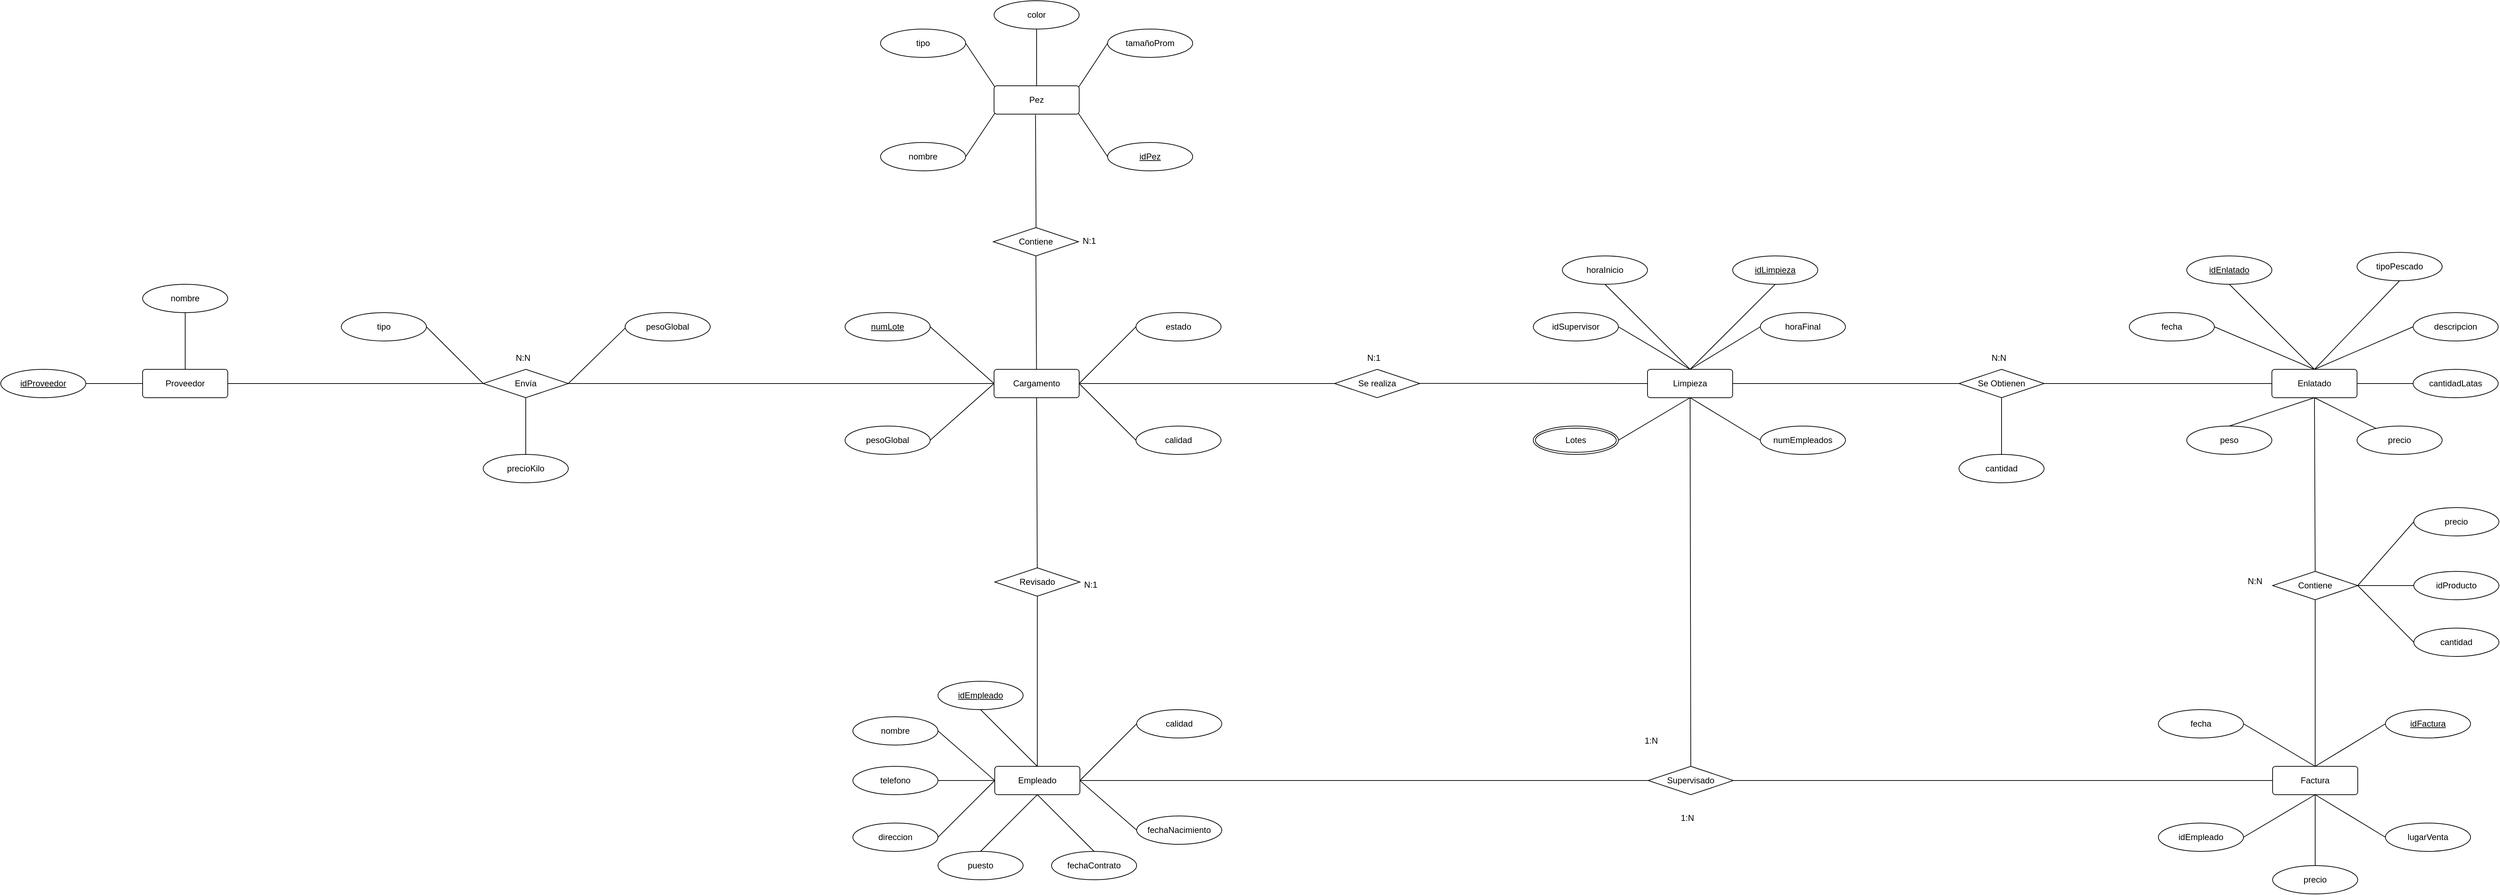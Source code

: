 <mxfile version="13.10.0" type="github">
  <diagram id="IwxbAkl_QF22f_hAsmUa" name="Page-1">
    <mxGraphModel dx="1062" dy="760" grid="1" gridSize="10" guides="1" tooltips="1" connect="1" arrows="1" fold="1" page="1" pageScale="1" pageWidth="827" pageHeight="1169" math="0" shadow="0">
      <root>
        <mxCell id="0" />
        <mxCell id="1" parent="0" />
        <mxCell id="pDHIlOoIZ7-gjcepys6I-13" value="Proveedor" style="rounded=1;arcSize=10;whiteSpace=wrap;html=1;align=center;" parent="1" vertex="1">
          <mxGeometry x="240" y="520" width="120" height="40" as="geometry" />
        </mxCell>
        <mxCell id="pDHIlOoIZ7-gjcepys6I-15" value="nombre" style="ellipse;whiteSpace=wrap;html=1;align=center;" parent="1" vertex="1">
          <mxGeometry x="240" y="400" width="120" height="40" as="geometry" />
        </mxCell>
        <mxCell id="pDHIlOoIZ7-gjcepys6I-18" value="idProveedor" style="ellipse;whiteSpace=wrap;html=1;align=center;fontStyle=4;" parent="1" vertex="1">
          <mxGeometry x="40" y="520" width="120" height="40" as="geometry" />
        </mxCell>
        <mxCell id="pDHIlOoIZ7-gjcepys6I-19" value="" style="endArrow=none;html=1;rounded=0;exitX=0;exitY=0.5;exitDx=0;exitDy=0;entryX=1;entryY=0.5;entryDx=0;entryDy=0;" parent="1" source="pDHIlOoIZ7-gjcepys6I-13" target="pDHIlOoIZ7-gjcepys6I-18" edge="1">
          <mxGeometry relative="1" as="geometry">
            <mxPoint x="210" y="480" as="sourcePoint" />
            <mxPoint x="210" y="560" as="targetPoint" />
          </mxGeometry>
        </mxCell>
        <mxCell id="pDHIlOoIZ7-gjcepys6I-20" value="" style="endArrow=none;html=1;rounded=0;exitX=0.5;exitY=0;exitDx=0;exitDy=0;entryX=0.5;entryY=1;entryDx=0;entryDy=0;" parent="1" source="pDHIlOoIZ7-gjcepys6I-13" target="pDHIlOoIZ7-gjcepys6I-15" edge="1">
          <mxGeometry relative="1" as="geometry">
            <mxPoint x="300" y="480" as="sourcePoint" />
            <mxPoint x="220" y="480" as="targetPoint" />
          </mxGeometry>
        </mxCell>
        <mxCell id="pDHIlOoIZ7-gjcepys6I-21" value="Envía" style="shape=rhombus;perimeter=rhombusPerimeter;whiteSpace=wrap;html=1;align=center;" parent="1" vertex="1">
          <mxGeometry x="720" y="520" width="120" height="40" as="geometry" />
        </mxCell>
        <mxCell id="pDHIlOoIZ7-gjcepys6I-22" value="N:N" style="text;strokeColor=none;fillColor=none;spacingLeft=4;spacingRight=4;overflow=hidden;rotatable=0;points=[[0,0.5],[1,0.5]];portConstraint=eastwest;fontSize=12;" parent="1" vertex="1">
          <mxGeometry x="760" y="490" width="40" height="30" as="geometry" />
        </mxCell>
        <mxCell id="pDHIlOoIZ7-gjcepys6I-23" value="" style="endArrow=none;html=1;rounded=0;exitX=1;exitY=0.5;exitDx=0;exitDy=0;entryX=0;entryY=0.5;entryDx=0;entryDy=0;" parent="1" source="pDHIlOoIZ7-gjcepys6I-13" target="pDHIlOoIZ7-gjcepys6I-21" edge="1">
          <mxGeometry relative="1" as="geometry">
            <mxPoint x="450" y="590" as="sourcePoint" />
            <mxPoint x="610" y="590" as="targetPoint" />
          </mxGeometry>
        </mxCell>
        <mxCell id="pDHIlOoIZ7-gjcepys6I-24" value="" style="endArrow=none;html=1;rounded=0;entryX=0;entryY=0.5;entryDx=0;entryDy=0;" parent="1" source="pDHIlOoIZ7-gjcepys6I-21" target="pDHIlOoIZ7-gjcepys6I-45" edge="1">
          <mxGeometry relative="1" as="geometry">
            <mxPoint x="760.0" y="539.41" as="sourcePoint" />
            <mxPoint x="1040.0" y="540" as="targetPoint" />
          </mxGeometry>
        </mxCell>
        <mxCell id="pDHIlOoIZ7-gjcepys6I-25" value="tipo" style="ellipse;whiteSpace=wrap;html=1;align=center;" parent="1" vertex="1">
          <mxGeometry x="520" y="440" width="120" height="40" as="geometry" />
        </mxCell>
        <mxCell id="pDHIlOoIZ7-gjcepys6I-27" value="" style="endArrow=none;html=1;rounded=0;exitX=1;exitY=0.5;exitDx=0;exitDy=0;" parent="1" source="pDHIlOoIZ7-gjcepys6I-25" edge="1">
          <mxGeometry relative="1" as="geometry">
            <mxPoint x="650" y="480" as="sourcePoint" />
            <mxPoint x="720" y="540" as="targetPoint" />
          </mxGeometry>
        </mxCell>
        <mxCell id="pDHIlOoIZ7-gjcepys6I-28" value="pesoGlobal" style="ellipse;whiteSpace=wrap;html=1;align=center;" parent="1" vertex="1">
          <mxGeometry x="920" y="440" width="120" height="40" as="geometry" />
        </mxCell>
        <mxCell id="pDHIlOoIZ7-gjcepys6I-29" value="" style="endArrow=none;html=1;rounded=0;exitX=0.002;exitY=0.542;exitDx=0;exitDy=0;entryX=1;entryY=0.5;entryDx=0;entryDy=0;exitPerimeter=0;" parent="1" source="pDHIlOoIZ7-gjcepys6I-28" target="pDHIlOoIZ7-gjcepys6I-21" edge="1">
          <mxGeometry relative="1" as="geometry">
            <mxPoint x="787" y="540" as="sourcePoint" />
            <mxPoint x="820" y="520" as="targetPoint" />
          </mxGeometry>
        </mxCell>
        <mxCell id="pDHIlOoIZ7-gjcepys6I-31" value="precioKilo" style="ellipse;whiteSpace=wrap;html=1;align=center;" parent="1" vertex="1">
          <mxGeometry x="720" y="640" width="120" height="40" as="geometry" />
        </mxCell>
        <mxCell id="pDHIlOoIZ7-gjcepys6I-33" value="" style="endArrow=none;html=1;rounded=0;exitX=0.5;exitY=1;exitDx=0;exitDy=0;entryX=0.5;entryY=0;entryDx=0;entryDy=0;" parent="1" source="pDHIlOoIZ7-gjcepys6I-21" target="pDHIlOoIZ7-gjcepys6I-31" edge="1">
          <mxGeometry relative="1" as="geometry">
            <mxPoint x="870" y="570" as="sourcePoint" />
            <mxPoint x="750" y="650" as="targetPoint" />
          </mxGeometry>
        </mxCell>
        <mxCell id="pDHIlOoIZ7-gjcepys6I-34" value="Pez" style="rounded=1;arcSize=10;whiteSpace=wrap;html=1;align=center;" parent="1" vertex="1">
          <mxGeometry x="1440" y="120" width="120" height="40" as="geometry" />
        </mxCell>
        <mxCell id="pDHIlOoIZ7-gjcepys6I-35" value="tamañoProm" style="ellipse;whiteSpace=wrap;html=1;align=center;" parent="1" vertex="1">
          <mxGeometry x="1600" y="40" width="120" height="40" as="geometry" />
        </mxCell>
        <mxCell id="pDHIlOoIZ7-gjcepys6I-36" value="nombre" style="ellipse;whiteSpace=wrap;html=1;align=center;" parent="1" vertex="1">
          <mxGeometry x="1280" y="200" width="120" height="40" as="geometry" />
        </mxCell>
        <mxCell id="pDHIlOoIZ7-gjcepys6I-37" value="tipo" style="ellipse;whiteSpace=wrap;html=1;align=center;" parent="1" vertex="1">
          <mxGeometry x="1280" y="40" width="120" height="40" as="geometry" />
        </mxCell>
        <mxCell id="pDHIlOoIZ7-gjcepys6I-38" value="color" style="ellipse;whiteSpace=wrap;html=1;align=center;" parent="1" vertex="1">
          <mxGeometry x="1440" width="120" height="40" as="geometry" />
        </mxCell>
        <mxCell id="pDHIlOoIZ7-gjcepys6I-39" value="idPez" style="ellipse;whiteSpace=wrap;html=1;align=center;fontStyle=4;" parent="1" vertex="1">
          <mxGeometry x="1600" y="200" width="120" height="40" as="geometry" />
        </mxCell>
        <mxCell id="pDHIlOoIZ7-gjcepys6I-40" value="" style="endArrow=none;html=1;rounded=0;exitX=0.5;exitY=1;exitDx=0;exitDy=0;entryX=0.5;entryY=0;entryDx=0;entryDy=0;" parent="1" source="pDHIlOoIZ7-gjcepys6I-38" target="pDHIlOoIZ7-gjcepys6I-34" edge="1">
          <mxGeometry relative="1" as="geometry">
            <mxPoint x="1250" y="300" as="sourcePoint" />
            <mxPoint x="1410" y="300" as="targetPoint" />
          </mxGeometry>
        </mxCell>
        <mxCell id="pDHIlOoIZ7-gjcepys6I-41" value="" style="endArrow=none;html=1;rounded=0;exitX=1;exitY=0.5;exitDx=0;exitDy=0;entryX=0.013;entryY=0.953;entryDx=0;entryDy=0;entryPerimeter=0;" parent="1" source="pDHIlOoIZ7-gjcepys6I-36" target="pDHIlOoIZ7-gjcepys6I-34" edge="1">
          <mxGeometry relative="1" as="geometry">
            <mxPoint x="1420" y="90" as="sourcePoint" />
            <mxPoint x="1420" y="170" as="targetPoint" />
          </mxGeometry>
        </mxCell>
        <mxCell id="pDHIlOoIZ7-gjcepys6I-42" value="" style="endArrow=none;html=1;rounded=0;entryX=0.988;entryY=0.96;entryDx=0;entryDy=0;exitX=0;exitY=0.5;exitDx=0;exitDy=0;entryPerimeter=0;" parent="1" source="pDHIlOoIZ7-gjcepys6I-39" target="pDHIlOoIZ7-gjcepys6I-34" edge="1">
          <mxGeometry relative="1" as="geometry">
            <mxPoint x="1630" y="160" as="sourcePoint" />
            <mxPoint x="1630" y="200" as="targetPoint" />
          </mxGeometry>
        </mxCell>
        <mxCell id="pDHIlOoIZ7-gjcepys6I-43" value="" style="endArrow=none;html=1;rounded=0;exitX=0;exitY=0.5;exitDx=0;exitDy=0;entryX=0.993;entryY=0.05;entryDx=0;entryDy=0;entryPerimeter=0;" parent="1" source="pDHIlOoIZ7-gjcepys6I-35" target="pDHIlOoIZ7-gjcepys6I-34" edge="1">
          <mxGeometry relative="1" as="geometry">
            <mxPoint x="1390" y="200" as="sourcePoint" />
            <mxPoint x="1460" y="180" as="targetPoint" />
          </mxGeometry>
        </mxCell>
        <mxCell id="pDHIlOoIZ7-gjcepys6I-44" value="" style="endArrow=none;html=1;rounded=0;exitX=1;exitY=0.5;exitDx=0;exitDy=0;entryX=0.01;entryY=0.042;entryDx=0;entryDy=0;entryPerimeter=0;" parent="1" source="pDHIlOoIZ7-gjcepys6I-37" target="pDHIlOoIZ7-gjcepys6I-34" edge="1">
          <mxGeometry relative="1" as="geometry">
            <mxPoint x="1440" y="240" as="sourcePoint" />
            <mxPoint x="1480" y="180" as="targetPoint" />
          </mxGeometry>
        </mxCell>
        <mxCell id="pDHIlOoIZ7-gjcepys6I-45" value="Cargamento" style="rounded=1;arcSize=10;whiteSpace=wrap;html=1;align=center;" parent="1" vertex="1">
          <mxGeometry x="1440" y="520" width="120" height="40" as="geometry" />
        </mxCell>
        <mxCell id="pDHIlOoIZ7-gjcepys6I-51" value="numLote" style="ellipse;whiteSpace=wrap;html=1;align=center;fontStyle=4;" parent="1" vertex="1">
          <mxGeometry x="1230" y="440" width="120" height="40" as="geometry" />
        </mxCell>
        <mxCell id="pDHIlOoIZ7-gjcepys6I-52" value="calidad" style="ellipse;whiteSpace=wrap;html=1;align=center;" parent="1" vertex="1">
          <mxGeometry x="1640" y="600" width="120" height="40" as="geometry" />
        </mxCell>
        <mxCell id="pDHIlOoIZ7-gjcepys6I-53" value="" style="endArrow=none;html=1;rounded=0;exitX=1;exitY=0.5;exitDx=0;exitDy=0;entryX=0;entryY=0.5;entryDx=0;entryDy=0;" parent="1" source="pDHIlOoIZ7-gjcepys6I-45" target="pDHIlOoIZ7-gjcepys6I-52" edge="1">
          <mxGeometry relative="1" as="geometry">
            <mxPoint x="1500.0" y="570" as="sourcePoint" />
            <mxPoint x="1620.0" y="650" as="targetPoint" />
          </mxGeometry>
        </mxCell>
        <mxCell id="pDHIlOoIZ7-gjcepys6I-54" value="" style="endArrow=none;html=1;rounded=0;entryX=0;entryY=0.5;entryDx=0;entryDy=0;exitX=1;exitY=0.5;exitDx=0;exitDy=0;" parent="1" source="pDHIlOoIZ7-gjcepys6I-51" target="pDHIlOoIZ7-gjcepys6I-45" edge="1">
          <mxGeometry relative="1" as="geometry">
            <mxPoint x="1499.41" y="440" as="sourcePoint" />
            <mxPoint x="1499.41" y="520" as="targetPoint" />
          </mxGeometry>
        </mxCell>
        <mxCell id="pDHIlOoIZ7-gjcepys6I-55" value="pesoGlobal" style="ellipse;whiteSpace=wrap;html=1;align=center;" parent="1" vertex="1">
          <mxGeometry x="1230" y="600" width="120" height="40" as="geometry" />
        </mxCell>
        <mxCell id="pDHIlOoIZ7-gjcepys6I-56" value="" style="endArrow=none;html=1;rounded=0;exitX=1;exitY=0.5;exitDx=0;exitDy=0;entryX=0;entryY=0.5;entryDx=0;entryDy=0;" parent="1" source="pDHIlOoIZ7-gjcepys6I-55" target="pDHIlOoIZ7-gjcepys6I-45" edge="1">
          <mxGeometry relative="1" as="geometry">
            <mxPoint x="1620" y="530.0" as="sourcePoint" />
            <mxPoint x="1570" y="520" as="targetPoint" />
          </mxGeometry>
        </mxCell>
        <mxCell id="pDHIlOoIZ7-gjcepys6I-57" value="estado" style="ellipse;whiteSpace=wrap;html=1;align=center;" parent="1" vertex="1">
          <mxGeometry x="1640" y="440" width="120" height="40" as="geometry" />
        </mxCell>
        <mxCell id="pDHIlOoIZ7-gjcepys6I-58" value="" style="endArrow=none;html=1;rounded=0;exitX=0;exitY=0.5;exitDx=0;exitDy=0;entryX=1;entryY=0.5;entryDx=0;entryDy=0;" parent="1" source="pDHIlOoIZ7-gjcepys6I-57" target="pDHIlOoIZ7-gjcepys6I-45" edge="1">
          <mxGeometry relative="1" as="geometry">
            <mxPoint x="1661.92" y="550" as="sourcePoint" />
            <mxPoint x="1560" y="591.16" as="targetPoint" />
          </mxGeometry>
        </mxCell>
        <mxCell id="s8OclJnJZNiFWNM1z5i_-1" value="Revisado" style="shape=rhombus;perimeter=rhombusPerimeter;whiteSpace=wrap;html=1;align=center;" parent="1" vertex="1">
          <mxGeometry x="1441" y="800" width="120" height="40" as="geometry" />
        </mxCell>
        <mxCell id="s8OclJnJZNiFWNM1z5i_-2" value="" style="endArrow=none;html=1;rounded=0;entryX=0.5;entryY=1;entryDx=0;entryDy=0;" parent="1" source="s8OclJnJZNiFWNM1z5i_-1" target="pDHIlOoIZ7-gjcepys6I-45" edge="1">
          <mxGeometry relative="1" as="geometry">
            <mxPoint x="1501" y="760" as="sourcePoint" />
            <mxPoint x="1781" y="760" as="targetPoint" />
          </mxGeometry>
        </mxCell>
        <mxCell id="s8OclJnJZNiFWNM1z5i_-4" value="" style="endArrow=none;html=1;rounded=0;entryX=0.5;entryY=0;entryDx=0;entryDy=0;" parent="1" source="s8OclJnJZNiFWNM1z5i_-1" target="s8OclJnJZNiFWNM1z5i_-5" edge="1">
          <mxGeometry relative="1" as="geometry">
            <mxPoint x="1581" y="859.8" as="sourcePoint" />
            <mxPoint x="1861" y="859.8" as="targetPoint" />
          </mxGeometry>
        </mxCell>
        <mxCell id="s8OclJnJZNiFWNM1z5i_-5" value="Empleado" style="rounded=1;arcSize=10;whiteSpace=wrap;html=1;align=center;" parent="1" vertex="1">
          <mxGeometry x="1441" y="1080" width="120" height="40" as="geometry" />
        </mxCell>
        <mxCell id="s8OclJnJZNiFWNM1z5i_-9" value="Contiene" style="shape=rhombus;perimeter=rhombusPerimeter;whiteSpace=wrap;html=1;align=center;" parent="1" vertex="1">
          <mxGeometry x="1439" y="320" width="120" height="40" as="geometry" />
        </mxCell>
        <mxCell id="s8OclJnJZNiFWNM1z5i_-11" value="idEmpleado" style="ellipse;whiteSpace=wrap;html=1;align=center;fontStyle=4;" parent="1" vertex="1">
          <mxGeometry x="1361" y="960" width="120" height="40" as="geometry" />
        </mxCell>
        <mxCell id="s8OclJnJZNiFWNM1z5i_-12" value="telefono" style="ellipse;whiteSpace=wrap;html=1;align=center;" parent="1" vertex="1">
          <mxGeometry x="1241" y="1080" width="120" height="40" as="geometry" />
        </mxCell>
        <mxCell id="s8OclJnJZNiFWNM1z5i_-13" value="calidad" style="ellipse;whiteSpace=wrap;html=1;align=center;" parent="1" vertex="1">
          <mxGeometry x="1641" y="1000" width="120" height="40" as="geometry" />
        </mxCell>
        <mxCell id="s8OclJnJZNiFWNM1z5i_-14" value="nombre" style="ellipse;whiteSpace=wrap;html=1;align=center;" parent="1" vertex="1">
          <mxGeometry x="1241" y="1010" width="120" height="40" as="geometry" />
        </mxCell>
        <mxCell id="s8OclJnJZNiFWNM1z5i_-15" value="direccion" style="ellipse;whiteSpace=wrap;html=1;align=center;" parent="1" vertex="1">
          <mxGeometry x="1241" y="1160" width="120" height="40" as="geometry" />
        </mxCell>
        <mxCell id="s8OclJnJZNiFWNM1z5i_-16" value="fechaContrato" style="ellipse;whiteSpace=wrap;html=1;align=center;" parent="1" vertex="1">
          <mxGeometry x="1521" y="1200" width="120" height="40" as="geometry" />
        </mxCell>
        <mxCell id="s8OclJnJZNiFWNM1z5i_-18" value="puesto" style="ellipse;whiteSpace=wrap;html=1;align=center;" parent="1" vertex="1">
          <mxGeometry x="1361" y="1200" width="120" height="40" as="geometry" />
        </mxCell>
        <mxCell id="s8OclJnJZNiFWNM1z5i_-19" value="fechaNacimiento" style="ellipse;whiteSpace=wrap;html=1;align=center;" parent="1" vertex="1">
          <mxGeometry x="1641" y="1150" width="120" height="40" as="geometry" />
        </mxCell>
        <mxCell id="s8OclJnJZNiFWNM1z5i_-20" value="" style="endArrow=none;html=1;rounded=0;exitX=1;exitY=0.5;exitDx=0;exitDy=0;entryX=0;entryY=0.5;entryDx=0;entryDy=0;" parent="1" source="s8OclJnJZNiFWNM1z5i_-12" target="s8OclJnJZNiFWNM1z5i_-5" edge="1">
          <mxGeometry relative="1" as="geometry">
            <mxPoint x="1521" y="1100" as="sourcePoint" />
            <mxPoint x="1443" y="1119" as="targetPoint" />
          </mxGeometry>
        </mxCell>
        <mxCell id="s8OclJnJZNiFWNM1z5i_-21" value="" style="endArrow=none;html=1;rounded=0;exitX=1;exitY=0.5;exitDx=0;exitDy=0;entryX=0;entryY=0.5;entryDx=0;entryDy=0;" parent="1" source="s8OclJnJZNiFWNM1z5i_-14" target="s8OclJnJZNiFWNM1z5i_-5" edge="1">
          <mxGeometry relative="1" as="geometry">
            <mxPoint x="1380.94" y="1106.68" as="sourcePoint" />
            <mxPoint x="1451" y="1070" as="targetPoint" />
          </mxGeometry>
        </mxCell>
        <mxCell id="s8OclJnJZNiFWNM1z5i_-22" value="" style="endArrow=none;html=1;rounded=0;entryX=0;entryY=0.5;entryDx=0;entryDy=0;exitX=1;exitY=0.5;exitDx=0;exitDy=0;" parent="1" source="s8OclJnJZNiFWNM1z5i_-15" target="s8OclJnJZNiFWNM1z5i_-5" edge="1">
          <mxGeometry relative="1" as="geometry">
            <mxPoint x="1380" y="1200" as="sourcePoint" />
            <mxPoint x="1462.2" y="1179.12" as="targetPoint" />
          </mxGeometry>
        </mxCell>
        <mxCell id="s8OclJnJZNiFWNM1z5i_-23" value="" style="endArrow=none;html=1;rounded=0;exitX=0.5;exitY=1;exitDx=0;exitDy=0;entryX=0.5;entryY=0;entryDx=0;entryDy=0;" parent="1" source="s8OclJnJZNiFWNM1z5i_-11" target="s8OclJnJZNiFWNM1z5i_-5" edge="1">
          <mxGeometry relative="1" as="geometry">
            <mxPoint x="1421" y="1020" as="sourcePoint" />
            <mxPoint x="1501" y="1050" as="targetPoint" />
          </mxGeometry>
        </mxCell>
        <mxCell id="s8OclJnJZNiFWNM1z5i_-24" value="" style="endArrow=none;html=1;rounded=0;entryX=0.5;entryY=1;entryDx=0;entryDy=0;exitX=0.5;exitY=0;exitDx=0;exitDy=0;" parent="1" source="s8OclJnJZNiFWNM1z5i_-18" target="s8OclJnJZNiFWNM1z5i_-5" edge="1">
          <mxGeometry relative="1" as="geometry">
            <mxPoint x="1391.0" y="1210" as="sourcePoint" />
            <mxPoint x="1452.44" y="1128.28" as="targetPoint" />
          </mxGeometry>
        </mxCell>
        <mxCell id="s8OclJnJZNiFWNM1z5i_-25" value="" style="endArrow=none;html=1;rounded=0;entryX=0;entryY=0.5;entryDx=0;entryDy=0;exitX=1;exitY=0.5;exitDx=0;exitDy=0;" parent="1" source="s8OclJnJZNiFWNM1z5i_-5" target="s8OclJnJZNiFWNM1z5i_-13" edge="1">
          <mxGeometry relative="1" as="geometry">
            <mxPoint x="1550.28" y="1100.86" as="sourcePoint" />
            <mxPoint x="1611.72" y="1019.14" as="targetPoint" />
          </mxGeometry>
        </mxCell>
        <mxCell id="s8OclJnJZNiFWNM1z5i_-26" value="" style="endArrow=none;html=1;rounded=0;entryX=0.5;entryY=1;entryDx=0;entryDy=0;exitX=0.5;exitY=0;exitDx=0;exitDy=0;" parent="1" source="s8OclJnJZNiFWNM1z5i_-16" target="s8OclJnJZNiFWNM1z5i_-5" edge="1">
          <mxGeometry relative="1" as="geometry">
            <mxPoint x="1631" y="1190.72" as="sourcePoint" />
            <mxPoint x="1569.08" y="1110" as="targetPoint" />
          </mxGeometry>
        </mxCell>
        <mxCell id="s8OclJnJZNiFWNM1z5i_-27" value="" style="endArrow=none;html=1;rounded=0;entryX=1;entryY=0.5;entryDx=0;entryDy=0;exitX=0;exitY=0.5;exitDx=0;exitDy=0;" parent="1" source="s8OclJnJZNiFWNM1z5i_-19" target="s8OclJnJZNiFWNM1z5i_-5" edge="1">
          <mxGeometry relative="1" as="geometry">
            <mxPoint x="1651" y="1110" as="sourcePoint" />
            <mxPoint x="1571" y="1080" as="targetPoint" />
          </mxGeometry>
        </mxCell>
        <mxCell id="s8OclJnJZNiFWNM1z5i_-28" value="N:1" style="text;strokeColor=none;fillColor=none;spacingLeft=4;spacingRight=4;overflow=hidden;rotatable=0;points=[[0,0.5],[1,0.5]];portConstraint=eastwest;fontSize=12;" parent="1" vertex="1">
          <mxGeometry x="1559" y="325" width="40" height="30" as="geometry" />
        </mxCell>
        <mxCell id="s8OclJnJZNiFWNM1z5i_-32" value="" style="endArrow=none;html=1;rounded=0;entryX=0.5;entryY=1;entryDx=0;entryDy=0;" parent="1" source="pDHIlOoIZ7-gjcepys6I-45" target="s8OclJnJZNiFWNM1z5i_-9" edge="1">
          <mxGeometry relative="1" as="geometry">
            <mxPoint x="1499.58" y="520" as="sourcePoint" />
            <mxPoint x="1499.58" y="360" as="targetPoint" />
          </mxGeometry>
        </mxCell>
        <mxCell id="s8OclJnJZNiFWNM1z5i_-33" value="" style="endArrow=none;html=1;rounded=0;entryX=0.487;entryY=1.023;entryDx=0;entryDy=0;exitX=0.502;exitY=0.011;exitDx=0;exitDy=0;exitPerimeter=0;entryPerimeter=0;" parent="1" source="s8OclJnJZNiFWNM1z5i_-9" target="pDHIlOoIZ7-gjcepys6I-34" edge="1">
          <mxGeometry relative="1" as="geometry">
            <mxPoint x="1499" y="319" as="sourcePoint" />
            <mxPoint x="1498.56" y="150" as="targetPoint" />
          </mxGeometry>
        </mxCell>
        <mxCell id="s8OclJnJZNiFWNM1z5i_-34" value="Se realiza" style="shape=rhombus;perimeter=rhombusPerimeter;whiteSpace=wrap;html=1;align=center;" parent="1" vertex="1">
          <mxGeometry x="1920" y="520" width="120" height="40" as="geometry" />
        </mxCell>
        <mxCell id="s8OclJnJZNiFWNM1z5i_-35" value="" style="endArrow=none;html=1;rounded=0;exitX=1;exitY=0.5;exitDx=0;exitDy=0;" parent="1" source="pDHIlOoIZ7-gjcepys6I-45" target="s8OclJnJZNiFWNM1z5i_-34" edge="1">
          <mxGeometry relative="1" as="geometry">
            <mxPoint x="1830" y="585" as="sourcePoint" />
            <mxPoint x="1830" y="785.0" as="targetPoint" />
          </mxGeometry>
        </mxCell>
        <mxCell id="s8OclJnJZNiFWNM1z5i_-36" value="" style="endArrow=none;html=1;rounded=0;exitX=0.995;exitY=0.497;exitDx=0;exitDy=0;exitPerimeter=0;" parent="1" source="s8OclJnJZNiFWNM1z5i_-34" target="s8OclJnJZNiFWNM1z5i_-37" edge="1">
          <mxGeometry relative="1" as="geometry">
            <mxPoint x="2070" y="539.66" as="sourcePoint" />
            <mxPoint x="2430.0" y="539.66" as="targetPoint" />
          </mxGeometry>
        </mxCell>
        <mxCell id="s8OclJnJZNiFWNM1z5i_-37" value="Limpieza" style="rounded=1;arcSize=10;whiteSpace=wrap;html=1;align=center;" parent="1" vertex="1">
          <mxGeometry x="2361" y="520" width="120" height="40" as="geometry" />
        </mxCell>
        <mxCell id="s8OclJnJZNiFWNM1z5i_-40" value="idLimpieza" style="ellipse;whiteSpace=wrap;html=1;align=center;fontStyle=4;" parent="1" vertex="1">
          <mxGeometry x="2481" y="360" width="120" height="40" as="geometry" />
        </mxCell>
        <mxCell id="s8OclJnJZNiFWNM1z5i_-41" value="" style="endArrow=none;html=1;rounded=0;exitX=0.5;exitY=1;exitDx=0;exitDy=0;entryX=0.5;entryY=0;entryDx=0;entryDy=0;" parent="1" source="s8OclJnJZNiFWNM1z5i_-40" target="s8OclJnJZNiFWNM1z5i_-37" edge="1">
          <mxGeometry relative="1" as="geometry">
            <mxPoint x="2420" y="440" as="sourcePoint" />
            <mxPoint x="2340" y="520" as="targetPoint" />
          </mxGeometry>
        </mxCell>
        <mxCell id="s8OclJnJZNiFWNM1z5i_-42" value="horaInicio" style="ellipse;whiteSpace=wrap;html=1;align=center;" parent="1" vertex="1">
          <mxGeometry x="2241" y="360" width="120" height="40" as="geometry" />
        </mxCell>
        <mxCell id="s8OclJnJZNiFWNM1z5i_-43" value="" style="endArrow=none;html=1;rounded=0;exitX=0.5;exitY=1;exitDx=0;exitDy=0;entryX=0.5;entryY=0;entryDx=0;entryDy=0;" parent="1" source="s8OclJnJZNiFWNM1z5i_-42" target="s8OclJnJZNiFWNM1z5i_-37" edge="1">
          <mxGeometry relative="1" as="geometry">
            <mxPoint x="2431" y="450" as="sourcePoint" />
            <mxPoint x="2431" y="530" as="targetPoint" />
          </mxGeometry>
        </mxCell>
        <mxCell id="s8OclJnJZNiFWNM1z5i_-44" value="horaFinal" style="ellipse;whiteSpace=wrap;html=1;align=center;" parent="1" vertex="1">
          <mxGeometry x="2520" y="440" width="120" height="40" as="geometry" />
        </mxCell>
        <mxCell id="s8OclJnJZNiFWNM1z5i_-45" value="" style="endArrow=none;html=1;rounded=0;exitX=0;exitY=0.5;exitDx=0;exitDy=0;entryX=0.5;entryY=0;entryDx=0;entryDy=0;" parent="1" source="s8OclJnJZNiFWNM1z5i_-44" target="s8OclJnJZNiFWNM1z5i_-37" edge="1">
          <mxGeometry relative="1" as="geometry">
            <mxPoint x="2470" y="475" as="sourcePoint" />
            <mxPoint x="2571" y="535" as="targetPoint" />
          </mxGeometry>
        </mxCell>
        <mxCell id="s8OclJnJZNiFWNM1z5i_-46" value="numEmpleados" style="ellipse;whiteSpace=wrap;html=1;align=center;" parent="1" vertex="1">
          <mxGeometry x="2520" y="600" width="120" height="40" as="geometry" />
        </mxCell>
        <mxCell id="s8OclJnJZNiFWNM1z5i_-48" value="idSupervisor" style="ellipse;whiteSpace=wrap;html=1;align=center;" parent="1" vertex="1">
          <mxGeometry x="2200" y="440" width="120" height="40" as="geometry" />
        </mxCell>
        <mxCell id="s8OclJnJZNiFWNM1z5i_-51" value="Lotes" style="ellipse;shape=doubleEllipse;margin=3;whiteSpace=wrap;html=1;align=center;" parent="1" vertex="1">
          <mxGeometry x="2200" y="600" width="120" height="40" as="geometry" />
        </mxCell>
        <mxCell id="s8OclJnJZNiFWNM1z5i_-52" value="" style="endArrow=none;html=1;rounded=0;exitX=1;exitY=0.5;exitDx=0;exitDy=0;entryX=0.5;entryY=0;entryDx=0;entryDy=0;" parent="1" source="s8OclJnJZNiFWNM1z5i_-48" target="s8OclJnJZNiFWNM1z5i_-37" edge="1">
          <mxGeometry relative="1" as="geometry">
            <mxPoint x="2350" y="560" as="sourcePoint" />
            <mxPoint x="2451" y="620" as="targetPoint" />
          </mxGeometry>
        </mxCell>
        <mxCell id="s8OclJnJZNiFWNM1z5i_-53" value="" style="endArrow=none;html=1;rounded=0;exitX=1;exitY=0.5;exitDx=0;exitDy=0;entryX=0.5;entryY=1;entryDx=0;entryDy=0;" parent="1" source="s8OclJnJZNiFWNM1z5i_-51" target="s8OclJnJZNiFWNM1z5i_-37" edge="1">
          <mxGeometry relative="1" as="geometry">
            <mxPoint x="2330" y="630" as="sourcePoint" />
            <mxPoint x="2431" y="570" as="targetPoint" />
          </mxGeometry>
        </mxCell>
        <mxCell id="s8OclJnJZNiFWNM1z5i_-54" value="" style="endArrow=none;html=1;rounded=0;exitX=0;exitY=0.5;exitDx=0;exitDy=0;entryX=0.5;entryY=1;entryDx=0;entryDy=0;" parent="1" source="s8OclJnJZNiFWNM1z5i_-46" target="s8OclJnJZNiFWNM1z5i_-37" edge="1">
          <mxGeometry relative="1" as="geometry">
            <mxPoint x="2430" y="650" as="sourcePoint" />
            <mxPoint x="2431" y="570" as="targetPoint" />
          </mxGeometry>
        </mxCell>
        <mxCell id="s8OclJnJZNiFWNM1z5i_-55" value="Enlatado" style="rounded=1;arcSize=10;whiteSpace=wrap;html=1;align=center;" parent="1" vertex="1">
          <mxGeometry x="3241" y="520" width="120" height="40" as="geometry" />
        </mxCell>
        <mxCell id="s8OclJnJZNiFWNM1z5i_-56" value="idEnlatado" style="ellipse;whiteSpace=wrap;html=1;align=center;fontStyle=4;" parent="1" vertex="1">
          <mxGeometry x="3121" y="360" width="120" height="40" as="geometry" />
        </mxCell>
        <mxCell id="s8OclJnJZNiFWNM1z5i_-57" value="" style="endArrow=none;html=1;rounded=0;exitX=0.5;exitY=1;exitDx=0;exitDy=0;entryX=0.5;entryY=0;entryDx=0;entryDy=0;" parent="1" source="s8OclJnJZNiFWNM1z5i_-56" target="s8OclJnJZNiFWNM1z5i_-55" edge="1">
          <mxGeometry relative="1" as="geometry">
            <mxPoint x="3300" y="430" as="sourcePoint" />
            <mxPoint x="3220" y="510" as="targetPoint" />
          </mxGeometry>
        </mxCell>
        <mxCell id="s8OclJnJZNiFWNM1z5i_-60" value="tipoPescado" style="ellipse;whiteSpace=wrap;html=1;align=center;" parent="1" vertex="1">
          <mxGeometry x="3361" y="355" width="120" height="40" as="geometry" />
        </mxCell>
        <mxCell id="s8OclJnJZNiFWNM1z5i_-61" value="" style="endArrow=none;html=1;rounded=0;exitX=0.5;exitY=1;exitDx=0;exitDy=0;entryX=0.5;entryY=0;entryDx=0;entryDy=0;" parent="1" source="s8OclJnJZNiFWNM1z5i_-60" target="s8OclJnJZNiFWNM1z5i_-55" edge="1">
          <mxGeometry relative="1" as="geometry">
            <mxPoint x="3350" y="465" as="sourcePoint" />
            <mxPoint x="3451" y="525" as="targetPoint" />
          </mxGeometry>
        </mxCell>
        <mxCell id="s8OclJnJZNiFWNM1z5i_-62" value="cantidadLatas" style="ellipse;whiteSpace=wrap;html=1;align=center;" parent="1" vertex="1">
          <mxGeometry x="3440" y="520" width="120" height="40" as="geometry" />
        </mxCell>
        <mxCell id="s8OclJnJZNiFWNM1z5i_-63" value="peso" style="ellipse;whiteSpace=wrap;html=1;align=center;" parent="1" vertex="1">
          <mxGeometry x="3121" y="600" width="120" height="40" as="geometry" />
        </mxCell>
        <mxCell id="s8OclJnJZNiFWNM1z5i_-65" value="" style="endArrow=none;html=1;rounded=0;exitX=0.5;exitY=0;exitDx=0;exitDy=0;entryX=0.5;entryY=1;entryDx=0;entryDy=0;" parent="1" source="s8OclJnJZNiFWNM1z5i_-63" target="s8OclJnJZNiFWNM1z5i_-55" edge="1">
          <mxGeometry relative="1" as="geometry">
            <mxPoint x="3230" y="550" as="sourcePoint" />
            <mxPoint x="3331" y="610" as="targetPoint" />
          </mxGeometry>
        </mxCell>
        <mxCell id="s8OclJnJZNiFWNM1z5i_-67" value="" style="endArrow=none;html=1;rounded=0;exitX=0;exitY=0.5;exitDx=0;exitDy=0;entryX=1;entryY=0.5;entryDx=0;entryDy=0;" parent="1" source="s8OclJnJZNiFWNM1z5i_-62" target="s8OclJnJZNiFWNM1z5i_-55" edge="1">
          <mxGeometry relative="1" as="geometry">
            <mxPoint x="3310" y="640" as="sourcePoint" />
            <mxPoint x="3311" y="560" as="targetPoint" />
          </mxGeometry>
        </mxCell>
        <mxCell id="s8OclJnJZNiFWNM1z5i_-68" value="fecha" style="ellipse;whiteSpace=wrap;html=1;align=center;" parent="1" vertex="1">
          <mxGeometry x="3040" y="440" width="120" height="40" as="geometry" />
        </mxCell>
        <mxCell id="s8OclJnJZNiFWNM1z5i_-69" value="precio" style="ellipse;whiteSpace=wrap;html=1;align=center;" parent="1" vertex="1">
          <mxGeometry x="3361" y="600" width="120" height="40" as="geometry" />
        </mxCell>
        <mxCell id="s8OclJnJZNiFWNM1z5i_-70" value="" style="endArrow=none;html=1;rounded=0;exitX=0.5;exitY=0;exitDx=0;exitDy=0;entryX=1;entryY=0.5;entryDx=0;entryDy=0;" parent="1" source="s8OclJnJZNiFWNM1z5i_-55" target="s8OclJnJZNiFWNM1z5i_-68" edge="1">
          <mxGeometry relative="1" as="geometry">
            <mxPoint x="3299" y="510" as="sourcePoint" />
            <mxPoint x="3200" y="450" as="targetPoint" />
          </mxGeometry>
        </mxCell>
        <mxCell id="s8OclJnJZNiFWNM1z5i_-71" value="" style="endArrow=none;html=1;rounded=0;entryX=0.5;entryY=1;entryDx=0;entryDy=0;" parent="1" source="s8OclJnJZNiFWNM1z5i_-69" target="s8OclJnJZNiFWNM1z5i_-55" edge="1">
          <mxGeometry relative="1" as="geometry">
            <mxPoint x="3369" y="650" as="sourcePoint" />
            <mxPoint x="3270" y="590" as="targetPoint" />
          </mxGeometry>
        </mxCell>
        <mxCell id="s8OclJnJZNiFWNM1z5i_-72" value="descripcion" style="ellipse;whiteSpace=wrap;html=1;align=center;" parent="1" vertex="1">
          <mxGeometry x="3440" y="440" width="120" height="40" as="geometry" />
        </mxCell>
        <mxCell id="s8OclJnJZNiFWNM1z5i_-73" value="" style="endArrow=none;html=1;rounded=0;entryX=0.5;entryY=0;entryDx=0;entryDy=0;exitX=0;exitY=0.5;exitDx=0;exitDy=0;" parent="1" source="s8OclJnJZNiFWNM1z5i_-72" target="s8OclJnJZNiFWNM1z5i_-55" edge="1">
          <mxGeometry relative="1" as="geometry">
            <mxPoint x="3410" y="630" as="sourcePoint" />
            <mxPoint x="3410" y="550" as="targetPoint" />
          </mxGeometry>
        </mxCell>
        <mxCell id="s8OclJnJZNiFWNM1z5i_-74" value="Factura" style="rounded=1;arcSize=10;whiteSpace=wrap;html=1;align=center;" parent="1" vertex="1">
          <mxGeometry x="3242" y="1080" width="120" height="40" as="geometry" />
        </mxCell>
        <mxCell id="s8OclJnJZNiFWNM1z5i_-75" value="idFactura" style="ellipse;whiteSpace=wrap;html=1;align=center;fontStyle=4;" parent="1" vertex="1">
          <mxGeometry x="3401" y="1000" width="120" height="40" as="geometry" />
        </mxCell>
        <mxCell id="s8OclJnJZNiFWNM1z5i_-76" value="" style="endArrow=none;html=1;rounded=0;exitX=0;exitY=0.5;exitDx=0;exitDy=0;entryX=0.5;entryY=0;entryDx=0;entryDy=0;" parent="1" source="s8OclJnJZNiFWNM1z5i_-75" target="s8OclJnJZNiFWNM1z5i_-74" edge="1">
          <mxGeometry relative="1" as="geometry">
            <mxPoint x="3301" y="990" as="sourcePoint" />
            <mxPoint x="3221" y="1070" as="targetPoint" />
          </mxGeometry>
        </mxCell>
        <mxCell id="s8OclJnJZNiFWNM1z5i_-77" value="lugarVenta" style="ellipse;whiteSpace=wrap;html=1;align=center;" parent="1" vertex="1">
          <mxGeometry x="3401" y="1160" width="120" height="40" as="geometry" />
        </mxCell>
        <mxCell id="s8OclJnJZNiFWNM1z5i_-78" value="" style="endArrow=none;html=1;rounded=0;exitX=0;exitY=0.5;exitDx=0;exitDy=0;entryX=0.5;entryY=1;entryDx=0;entryDy=0;" parent="1" source="s8OclJnJZNiFWNM1z5i_-77" target="s8OclJnJZNiFWNM1z5i_-74" edge="1">
          <mxGeometry relative="1" as="geometry">
            <mxPoint x="3351" y="1025" as="sourcePoint" />
            <mxPoint x="3452" y="1085" as="targetPoint" />
          </mxGeometry>
        </mxCell>
        <mxCell id="s8OclJnJZNiFWNM1z5i_-79" value="cantidad" style="ellipse;whiteSpace=wrap;html=1;align=center;" parent="1" vertex="1">
          <mxGeometry x="3441" y="885" width="120" height="40" as="geometry" />
        </mxCell>
        <mxCell id="s8OclJnJZNiFWNM1z5i_-80" value="idEmpleado" style="ellipse;whiteSpace=wrap;html=1;align=center;" parent="1" vertex="1">
          <mxGeometry x="3081" y="1160" width="120" height="40" as="geometry" />
        </mxCell>
        <mxCell id="s8OclJnJZNiFWNM1z5i_-81" value="" style="endArrow=none;html=1;rounded=0;exitX=1;exitY=0.5;exitDx=0;exitDy=0;entryX=0.5;entryY=1;entryDx=0;entryDy=0;" parent="1" source="s8OclJnJZNiFWNM1z5i_-80" target="s8OclJnJZNiFWNM1z5i_-74" edge="1">
          <mxGeometry relative="1" as="geometry">
            <mxPoint x="3231" y="1110" as="sourcePoint" />
            <mxPoint x="3332" y="1170" as="targetPoint" />
          </mxGeometry>
        </mxCell>
        <mxCell id="s8OclJnJZNiFWNM1z5i_-82" value="" style="endArrow=none;html=1;rounded=0;exitX=0;exitY=0.5;exitDx=0;exitDy=0;entryX=1;entryY=0.5;entryDx=0;entryDy=0;" parent="1" source="s8OclJnJZNiFWNM1z5i_-79" target="0-uGPV5-aPF-ZdN6F68P-18" edge="1">
          <mxGeometry relative="1" as="geometry">
            <mxPoint x="3311" y="1165" as="sourcePoint" />
            <mxPoint x="3312" y="1085" as="targetPoint" />
          </mxGeometry>
        </mxCell>
        <mxCell id="s8OclJnJZNiFWNM1z5i_-83" value="fecha" style="ellipse;whiteSpace=wrap;html=1;align=center;" parent="1" vertex="1">
          <mxGeometry x="3081" y="1000" width="120" height="40" as="geometry" />
        </mxCell>
        <mxCell id="s8OclJnJZNiFWNM1z5i_-84" value="precio" style="ellipse;whiteSpace=wrap;html=1;align=center;" parent="1" vertex="1">
          <mxGeometry x="3242" y="1220" width="120" height="40" as="geometry" />
        </mxCell>
        <mxCell id="s8OclJnJZNiFWNM1z5i_-85" value="" style="endArrow=none;html=1;rounded=0;exitX=0.5;exitY=0;exitDx=0;exitDy=0;entryX=1;entryY=0.5;entryDx=0;entryDy=0;" parent="1" source="s8OclJnJZNiFWNM1z5i_-74" target="s8OclJnJZNiFWNM1z5i_-83" edge="1">
          <mxGeometry relative="1" as="geometry">
            <mxPoint x="3300" y="1070" as="sourcePoint" />
            <mxPoint x="3201" y="1010" as="targetPoint" />
          </mxGeometry>
        </mxCell>
        <mxCell id="s8OclJnJZNiFWNM1z5i_-86" value="" style="endArrow=none;html=1;rounded=0;entryX=0.5;entryY=1;entryDx=0;entryDy=0;" parent="1" source="s8OclJnJZNiFWNM1z5i_-84" target="s8OclJnJZNiFWNM1z5i_-74" edge="1">
          <mxGeometry relative="1" as="geometry">
            <mxPoint x="3370" y="1210" as="sourcePoint" />
            <mxPoint x="3271" y="1150" as="targetPoint" />
          </mxGeometry>
        </mxCell>
        <mxCell id="s8OclJnJZNiFWNM1z5i_-87" value="idProducto" style="ellipse;whiteSpace=wrap;html=1;align=center;" parent="1" vertex="1">
          <mxGeometry x="3441" y="805" width="120" height="40" as="geometry" />
        </mxCell>
        <mxCell id="s8OclJnJZNiFWNM1z5i_-88" value="" style="endArrow=none;html=1;rounded=0;entryX=1;entryY=0.5;entryDx=0;entryDy=0;exitX=0;exitY=0.5;exitDx=0;exitDy=0;" parent="1" source="s8OclJnJZNiFWNM1z5i_-87" target="0-uGPV5-aPF-ZdN6F68P-18" edge="1">
          <mxGeometry relative="1" as="geometry">
            <mxPoint x="3411" y="1155" as="sourcePoint" />
            <mxPoint x="3411" y="1075" as="targetPoint" />
          </mxGeometry>
        </mxCell>
        <mxCell id="0-uGPV5-aPF-ZdN6F68P-1" value="Se Obtienen" style="shape=rhombus;perimeter=rhombusPerimeter;whiteSpace=wrap;html=1;align=center;" parent="1" vertex="1">
          <mxGeometry x="2800" y="520" width="120" height="40" as="geometry" />
        </mxCell>
        <mxCell id="0-uGPV5-aPF-ZdN6F68P-2" value="" style="endArrow=none;html=1;rounded=0;" parent="1" source="s8OclJnJZNiFWNM1z5i_-37" target="0-uGPV5-aPF-ZdN6F68P-1" edge="1">
          <mxGeometry relative="1" as="geometry">
            <mxPoint x="2481" y="539.97" as="sourcePoint" />
            <mxPoint x="2802.0" y="539.29" as="targetPoint" />
          </mxGeometry>
        </mxCell>
        <mxCell id="0-uGPV5-aPF-ZdN6F68P-3" value="" style="endArrow=none;html=1;rounded=0;exitX=1;exitY=0.5;exitDx=0;exitDy=0;entryX=0;entryY=0.5;entryDx=0;entryDy=0;" parent="1" source="0-uGPV5-aPF-ZdN6F68P-1" target="s8OclJnJZNiFWNM1z5i_-55" edge="1">
          <mxGeometry relative="1" as="geometry">
            <mxPoint x="2930" y="539.71" as="sourcePoint" />
            <mxPoint x="3249" y="539.71" as="targetPoint" />
          </mxGeometry>
        </mxCell>
        <mxCell id="0-uGPV5-aPF-ZdN6F68P-4" value="cantidad" style="ellipse;whiteSpace=wrap;html=1;align=center;" parent="1" vertex="1">
          <mxGeometry x="2800" y="640" width="120" height="40" as="geometry" />
        </mxCell>
        <mxCell id="0-uGPV5-aPF-ZdN6F68P-5" value="" style="endArrow=none;html=1;rounded=0;entryX=0.5;entryY=1;entryDx=0;entryDy=0;" parent="1" source="0-uGPV5-aPF-ZdN6F68P-4" target="0-uGPV5-aPF-ZdN6F68P-1" edge="1">
          <mxGeometry relative="1" as="geometry">
            <mxPoint x="2859.5" y="640" as="sourcePoint" />
            <mxPoint x="2960.5" y="580" as="targetPoint" />
          </mxGeometry>
        </mxCell>
        <mxCell id="0-uGPV5-aPF-ZdN6F68P-6" value="N:1" style="text;strokeColor=none;fillColor=none;spacingLeft=4;spacingRight=4;overflow=hidden;rotatable=0;points=[[0,0.5],[1,0.5]];portConstraint=eastwest;fontSize=12;" parent="1" vertex="1">
          <mxGeometry x="1960" y="490" width="40" height="30" as="geometry" />
        </mxCell>
        <mxCell id="0-uGPV5-aPF-ZdN6F68P-7" value="N:1" style="text;strokeColor=none;fillColor=none;spacingLeft=4;spacingRight=4;overflow=hidden;rotatable=0;points=[[0,0.5],[1,0.5]];portConstraint=eastwest;fontSize=12;" parent="1" vertex="1">
          <mxGeometry x="1561" y="810" width="40" height="30" as="geometry" />
        </mxCell>
        <mxCell id="0-uGPV5-aPF-ZdN6F68P-8" value="N:N" style="text;strokeColor=none;fillColor=none;spacingLeft=4;spacingRight=4;overflow=hidden;rotatable=0;points=[[0,0.5],[1,0.5]];portConstraint=eastwest;fontSize=12;" parent="1" vertex="1">
          <mxGeometry x="2840" y="490" width="40" height="30" as="geometry" />
        </mxCell>
        <mxCell id="0-uGPV5-aPF-ZdN6F68P-10" value="" style="endArrow=none;html=1;rounded=0;entryX=1;entryY=0.5;entryDx=0;entryDy=0;" parent="1" source="0-uGPV5-aPF-ZdN6F68P-11" target="s8OclJnJZNiFWNM1z5i_-5" edge="1">
          <mxGeometry relative="1" as="geometry">
            <mxPoint x="1881" y="1100" as="sourcePoint" />
            <mxPoint x="1655" y="1120" as="targetPoint" />
          </mxGeometry>
        </mxCell>
        <mxCell id="0-uGPV5-aPF-ZdN6F68P-11" value="Supervisado" style="shape=rhombus;perimeter=rhombusPerimeter;whiteSpace=wrap;html=1;align=center;" parent="1" vertex="1">
          <mxGeometry x="2362" y="1080" width="120" height="40" as="geometry" />
        </mxCell>
        <mxCell id="0-uGPV5-aPF-ZdN6F68P-13" value="" style="endArrow=none;html=1;rounded=0;entryX=0.5;entryY=0;entryDx=0;entryDy=0;exitX=0.5;exitY=1;exitDx=0;exitDy=0;" parent="1" source="s8OclJnJZNiFWNM1z5i_-37" target="0-uGPV5-aPF-ZdN6F68P-11" edge="1">
          <mxGeometry relative="1" as="geometry">
            <mxPoint x="2370" y="820" as="sourcePoint" />
            <mxPoint x="2030" y="979.76" as="targetPoint" />
          </mxGeometry>
        </mxCell>
        <mxCell id="0-uGPV5-aPF-ZdN6F68P-14" value="1:N" style="text;strokeColor=none;fillColor=none;spacingLeft=4;spacingRight=4;overflow=hidden;rotatable=0;points=[[0,0.5],[1,0.5]];portConstraint=eastwest;fontSize=12;" parent="1" vertex="1">
          <mxGeometry x="2351" y="1030" width="40" height="30" as="geometry" />
        </mxCell>
        <mxCell id="0-uGPV5-aPF-ZdN6F68P-15" value="" style="endArrow=none;html=1;rounded=0;entryX=0;entryY=0.5;entryDx=0;entryDy=0;exitX=1;exitY=0.5;exitDx=0;exitDy=0;" parent="1" source="0-uGPV5-aPF-ZdN6F68P-11" target="s8OclJnJZNiFWNM1z5i_-74" edge="1">
          <mxGeometry relative="1" as="geometry">
            <mxPoint x="2651" y="710" as="sourcePoint" />
            <mxPoint x="2651" y="1190" as="targetPoint" />
          </mxGeometry>
        </mxCell>
        <mxCell id="0-uGPV5-aPF-ZdN6F68P-16" value="1:N" style="text;strokeColor=none;fillColor=none;spacingLeft=4;spacingRight=4;overflow=hidden;rotatable=0;points=[[0,0.5],[1,0.5]];portConstraint=eastwest;fontSize=12;" parent="1" vertex="1">
          <mxGeometry x="2402" y="1139" width="40" height="30" as="geometry" />
        </mxCell>
        <mxCell id="0-uGPV5-aPF-ZdN6F68P-17" value="" style="endArrow=none;html=1;rounded=0;entryX=0.5;entryY=0;entryDx=0;entryDy=0;exitX=0.5;exitY=1;exitDx=0;exitDy=0;" parent="1" source="0-uGPV5-aPF-ZdN6F68P-18" target="s8OclJnJZNiFWNM1z5i_-74" edge="1">
          <mxGeometry relative="1" as="geometry">
            <mxPoint x="3302" y="950" as="sourcePoint" />
            <mxPoint x="3280" y="1010" as="targetPoint" />
          </mxGeometry>
        </mxCell>
        <mxCell id="0-uGPV5-aPF-ZdN6F68P-18" value="Contiene" style="shape=rhombus;perimeter=rhombusPerimeter;whiteSpace=wrap;html=1;align=center;" parent="1" vertex="1">
          <mxGeometry x="3242" y="805" width="120" height="40" as="geometry" />
        </mxCell>
        <mxCell id="0-uGPV5-aPF-ZdN6F68P-19" value="" style="endArrow=none;html=1;rounded=0;entryX=0.5;entryY=0;entryDx=0;entryDy=0;exitX=0.5;exitY=1;exitDx=0;exitDy=0;" parent="1" source="s8OclJnJZNiFWNM1z5i_-55" target="0-uGPV5-aPF-ZdN6F68P-18" edge="1">
          <mxGeometry relative="1" as="geometry">
            <mxPoint x="3300.58" y="600" as="sourcePoint" />
            <mxPoint x="3300.58" y="760" as="targetPoint" />
          </mxGeometry>
        </mxCell>
        <mxCell id="t-YejY3qhfpRCju_xlMQ-1" value="N:N" style="text;strokeColor=none;fillColor=none;spacingLeft=4;spacingRight=4;overflow=hidden;rotatable=0;points=[[0,0.5],[1,0.5]];portConstraint=eastwest;fontSize=12;" parent="1" vertex="1">
          <mxGeometry x="3201" y="805" width="40" height="30" as="geometry" />
        </mxCell>
        <mxCell id="t-YejY3qhfpRCju_xlMQ-2" value="precio" style="ellipse;whiteSpace=wrap;html=1;align=center;" parent="1" vertex="1">
          <mxGeometry x="3441" y="715" width="120" height="40" as="geometry" />
        </mxCell>
        <mxCell id="t-YejY3qhfpRCju_xlMQ-3" value="" style="endArrow=none;html=1;rounded=0;entryX=1;entryY=0.5;entryDx=0;entryDy=0;exitX=0;exitY=0.5;exitDx=0;exitDy=0;" parent="1" source="t-YejY3qhfpRCju_xlMQ-2" target="0-uGPV5-aPF-ZdN6F68P-18" edge="1">
          <mxGeometry relative="1" as="geometry">
            <mxPoint x="3441.0" y="765" as="sourcePoint" />
            <mxPoint x="3362" y="765" as="targetPoint" />
          </mxGeometry>
        </mxCell>
      </root>
    </mxGraphModel>
  </diagram>
</mxfile>
